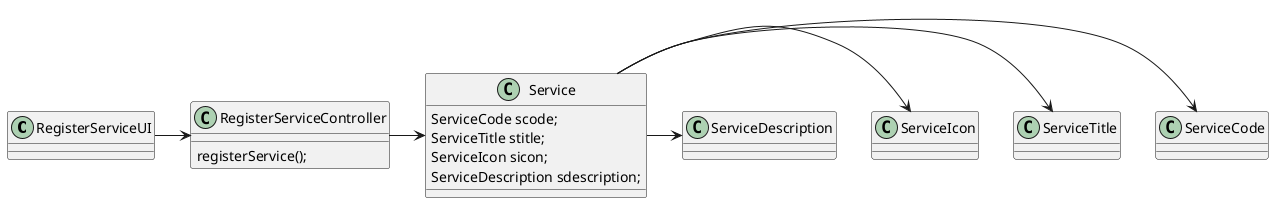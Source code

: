 @startuml
'https://plantuml.com/class-diagram

class RegisterServiceUI {
}

class RegisterServiceController {
registerService();
}

class Service{
ServiceCode scode;
ServiceTitle stitle;
ServiceIcon sicon;
ServiceDescription sdescription;
}

class ServiceCode{
}

class ServiceTitle{
}

class ServiceIcon{
}

class ServiceDescription {
}

RegisterServiceUI -> RegisterServiceController
RegisterServiceController -> Service

Service -> ServiceCode
Service -> ServiceTitle
Service -> ServiceIcon
Service -> ServiceDescription

@enduml